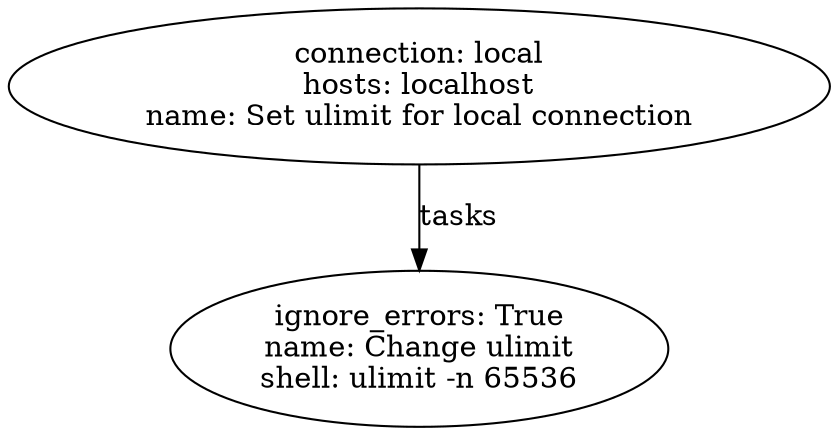 digraph graphname {
2043 [label="ignore_errors: True\nname: Change ulimit\nshell: ulimit -n 65536\n"];
2042 [label="connection: local\nhosts: localhost\nname: Set ulimit for local connection\n"];
2042 -> 2043 [label="tasks"];
}
